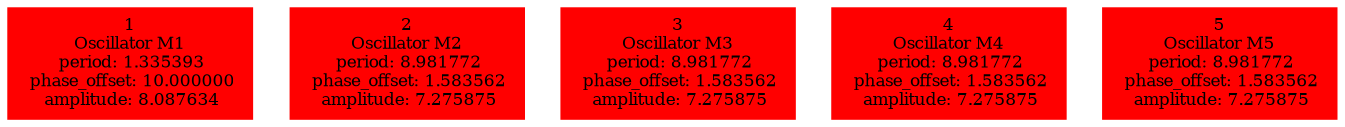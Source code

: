  digraph g{ forcelabels=true;
1 [label=<1<BR />Oscillator M1<BR /> period: 1.335393<BR /> phase_offset: 10.000000<BR /> amplitude: 8.087634>, shape=box,color=red,style=filled,fontsize=8];2 [label=<2<BR />Oscillator M2<BR /> period: 8.981772<BR /> phase_offset: 1.583562<BR /> amplitude: 7.275875>, shape=box,color=red,style=filled,fontsize=8];3 [label=<3<BR />Oscillator M3<BR /> period: 8.981772<BR /> phase_offset: 1.583562<BR /> amplitude: 7.275875>, shape=box,color=red,style=filled,fontsize=8];4 [label=<4<BR />Oscillator M4<BR /> period: 8.981772<BR /> phase_offset: 1.583562<BR /> amplitude: 7.275875>, shape=box,color=red,style=filled,fontsize=8];5 [label=<5<BR />Oscillator M5<BR /> period: 8.981772<BR /> phase_offset: 1.583562<BR /> amplitude: 7.275875>, shape=box,color=red,style=filled,fontsize=8]; }
